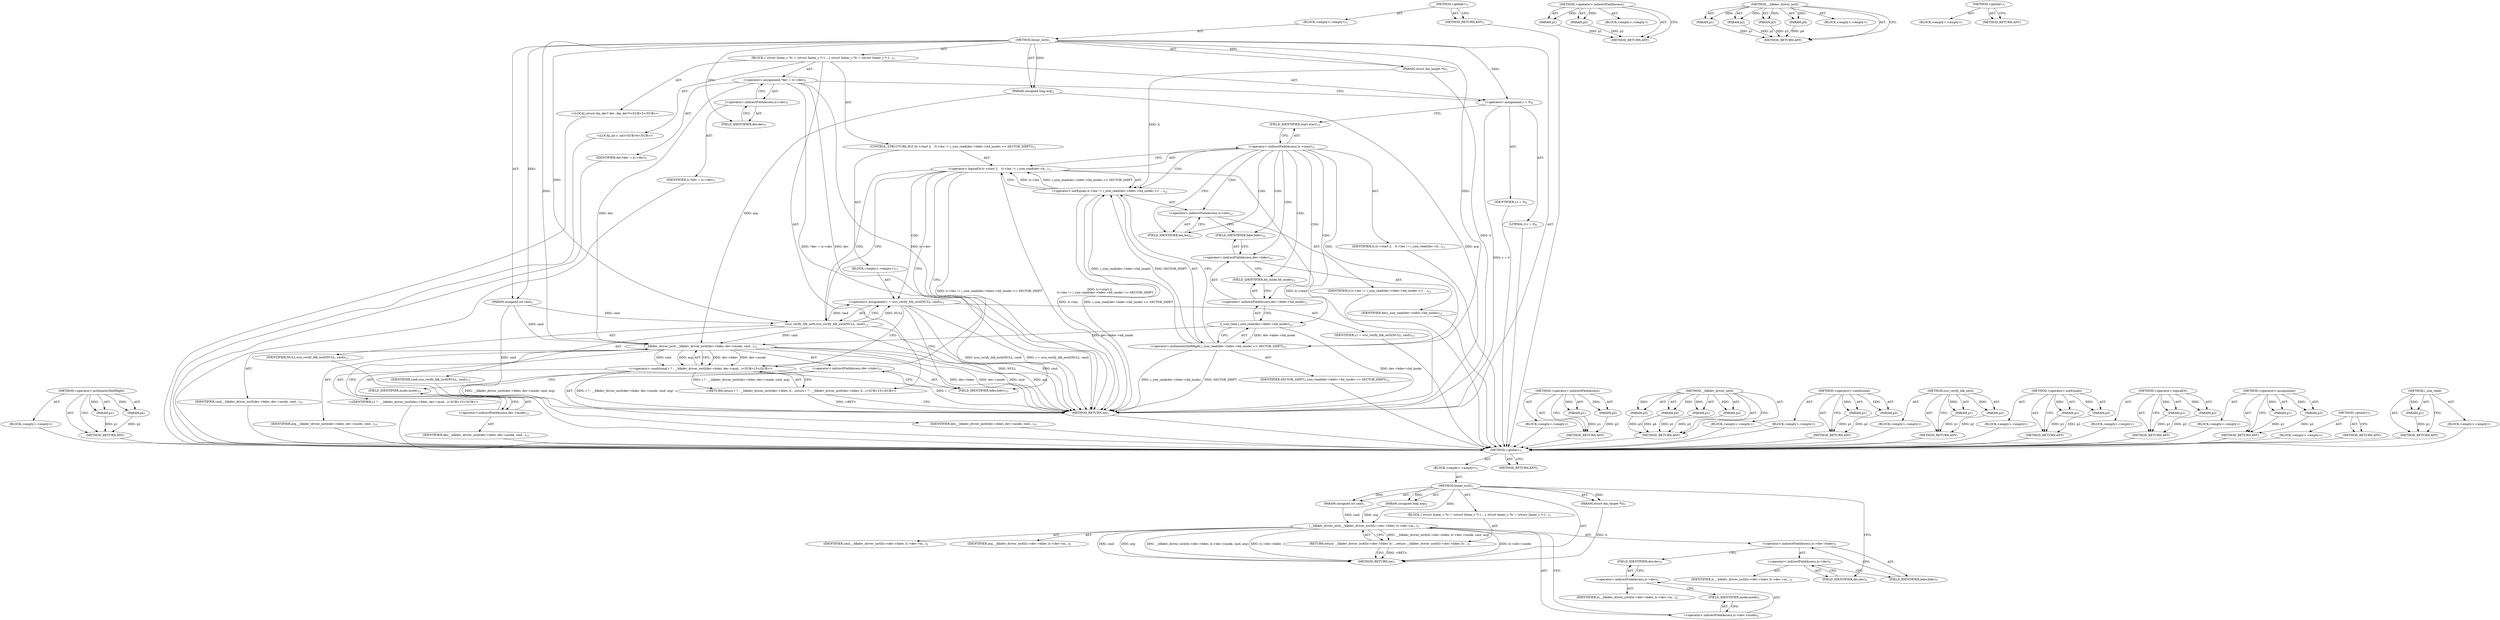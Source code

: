 digraph "i_size_read" {
vulnerable_6 [label=<(METHOD,&lt;global&gt;)<SUB>1</SUB>>];
vulnerable_7 [label=<(BLOCK,&lt;empty&gt;,&lt;empty&gt;)<SUB>1</SUB>>];
vulnerable_8 [label=<(METHOD,linear_ioctl)<SUB>1</SUB>>];
vulnerable_9 [label=<(PARAM,struct dm_target *ti)<SUB>1</SUB>>];
vulnerable_10 [label=<(PARAM,unsigned int cmd)<SUB>1</SUB>>];
vulnerable_11 [label=<(PARAM,unsigned long arg)<SUB>2</SUB>>];
vulnerable_12 [label=<(BLOCK,{
 	struct linear_c *lc = (struct linear_c *) t...,{
 	struct linear_c *lc = (struct linear_c *) t...)<SUB>3</SUB>>];
vulnerable_13 [label=<(RETURN,return __blkdev_driver_ioctl(lc-&gt;dev-&gt;bdev, lc-...,return __blkdev_driver_ioctl(lc-&gt;dev-&gt;bdev, lc-...)<SUB>5</SUB>>];
vulnerable_14 [label=<(__blkdev_driver_ioctl,__blkdev_driver_ioctl(lc-&gt;dev-&gt;bdev, lc-&gt;dev-&gt;m...)<SUB>5</SUB>>];
vulnerable_15 [label=<(&lt;operator&gt;.indirectFieldAccess,lc-&gt;dev-&gt;bdev)<SUB>5</SUB>>];
vulnerable_16 [label=<(&lt;operator&gt;.indirectFieldAccess,lc-&gt;dev)<SUB>5</SUB>>];
vulnerable_17 [label=<(IDENTIFIER,lc,__blkdev_driver_ioctl(lc-&gt;dev-&gt;bdev, lc-&gt;dev-&gt;m...)<SUB>5</SUB>>];
vulnerable_18 [label=<(FIELD_IDENTIFIER,dev,dev)<SUB>5</SUB>>];
vulnerable_19 [label=<(FIELD_IDENTIFIER,bdev,bdev)<SUB>5</SUB>>];
vulnerable_20 [label=<(&lt;operator&gt;.indirectFieldAccess,lc-&gt;dev-&gt;mode)<SUB>5</SUB>>];
vulnerable_21 [label=<(&lt;operator&gt;.indirectFieldAccess,lc-&gt;dev)<SUB>5</SUB>>];
vulnerable_22 [label=<(IDENTIFIER,lc,__blkdev_driver_ioctl(lc-&gt;dev-&gt;bdev, lc-&gt;dev-&gt;m...)<SUB>5</SUB>>];
vulnerable_23 [label=<(FIELD_IDENTIFIER,dev,dev)<SUB>5</SUB>>];
vulnerable_24 [label=<(FIELD_IDENTIFIER,mode,mode)<SUB>5</SUB>>];
vulnerable_25 [label=<(IDENTIFIER,cmd,__blkdev_driver_ioctl(lc-&gt;dev-&gt;bdev, lc-&gt;dev-&gt;m...)<SUB>5</SUB>>];
vulnerable_26 [label=<(IDENTIFIER,arg,__blkdev_driver_ioctl(lc-&gt;dev-&gt;bdev, lc-&gt;dev-&gt;m...)<SUB>5</SUB>>];
vulnerable_27 [label=<(METHOD_RETURN,int)<SUB>1</SUB>>];
vulnerable_29 [label=<(METHOD_RETURN,ANY)<SUB>1</SUB>>];
vulnerable_57 [label=<(METHOD,&lt;operator&gt;.indirectFieldAccess)>];
vulnerable_58 [label=<(PARAM,p1)>];
vulnerable_59 [label=<(PARAM,p2)>];
vulnerable_60 [label=<(BLOCK,&lt;empty&gt;,&lt;empty&gt;)>];
vulnerable_61 [label=<(METHOD_RETURN,ANY)>];
vulnerable_50 [label=<(METHOD,__blkdev_driver_ioctl)>];
vulnerable_51 [label=<(PARAM,p1)>];
vulnerable_52 [label=<(PARAM,p2)>];
vulnerable_53 [label=<(PARAM,p3)>];
vulnerable_54 [label=<(PARAM,p4)>];
vulnerable_55 [label=<(BLOCK,&lt;empty&gt;,&lt;empty&gt;)>];
vulnerable_56 [label=<(METHOD_RETURN,ANY)>];
vulnerable_44 [label=<(METHOD,&lt;global&gt;)<SUB>1</SUB>>];
vulnerable_45 [label=<(BLOCK,&lt;empty&gt;,&lt;empty&gt;)>];
vulnerable_46 [label=<(METHOD_RETURN,ANY)>];
fixed_103 [label=<(METHOD,&lt;operator&gt;.arithmeticShiftRight)>];
fixed_104 [label=<(PARAM,p1)>];
fixed_105 [label=<(PARAM,p2)>];
fixed_106 [label=<(BLOCK,&lt;empty&gt;,&lt;empty&gt;)>];
fixed_107 [label=<(METHOD_RETURN,ANY)>];
fixed_6 [label=<(METHOD,&lt;global&gt;)<SUB>1</SUB>>];
fixed_7 [label=<(BLOCK,&lt;empty&gt;,&lt;empty&gt;)<SUB>1</SUB>>];
fixed_8 [label=<(METHOD,linear_ioctl)<SUB>1</SUB>>];
fixed_9 [label=<(PARAM,struct dm_target *ti)<SUB>1</SUB>>];
fixed_10 [label=<(PARAM,unsigned int cmd)<SUB>1</SUB>>];
fixed_11 [label=<(PARAM,unsigned long arg)<SUB>2</SUB>>];
fixed_12 [label=<(BLOCK,{
 	struct linear_c *lc = (struct linear_c *) t...,{
 	struct linear_c *lc = (struct linear_c *) t...)<SUB>3</SUB>>];
fixed_13 [label="<(LOCAL,struct dm_dev* dev: dm_dev*)<SUB>5</SUB>>"];
fixed_14 [label=<(&lt;operator&gt;.assignment,*dev = lc-&gt;dev)<SUB>5</SUB>>];
fixed_15 [label=<(IDENTIFIER,dev,*dev = lc-&gt;dev)<SUB>5</SUB>>];
fixed_16 [label=<(&lt;operator&gt;.indirectFieldAccess,lc-&gt;dev)<SUB>5</SUB>>];
fixed_17 [label=<(IDENTIFIER,lc,*dev = lc-&gt;dev)<SUB>5</SUB>>];
fixed_18 [label=<(FIELD_IDENTIFIER,dev,dev)<SUB>5</SUB>>];
fixed_19 [label="<(LOCAL,int r: int)<SUB>6</SUB>>"];
fixed_20 [label=<(&lt;operator&gt;.assignment,r = 0)<SUB>6</SUB>>];
fixed_21 [label=<(IDENTIFIER,r,r = 0)<SUB>6</SUB>>];
fixed_22 [label=<(LITERAL,0,r = 0)<SUB>6</SUB>>];
fixed_23 [label=<(CONTROL_STRUCTURE,IF,if (lc-&gt;start ||
	    ti-&gt;len != i_size_read(dev-&gt;bdev-&gt;bd_inode) &gt;&gt; SECTOR_SHIFT))<SUB>11</SUB>>];
fixed_24 [label=<(&lt;operator&gt;.logicalOr,lc-&gt;start ||
	    ti-&gt;len != i_size_read(dev-&gt;b...)<SUB>11</SUB>>];
fixed_25 [label=<(&lt;operator&gt;.indirectFieldAccess,lc-&gt;start)<SUB>11</SUB>>];
fixed_26 [label=<(IDENTIFIER,lc,lc-&gt;start ||
	    ti-&gt;len != i_size_read(dev-&gt;b...)<SUB>11</SUB>>];
fixed_27 [label=<(FIELD_IDENTIFIER,start,start)<SUB>11</SUB>>];
fixed_28 [label=<(&lt;operator&gt;.notEquals,ti-&gt;len != i_size_read(dev-&gt;bdev-&gt;bd_inode) &gt;&gt; ...)<SUB>12</SUB>>];
fixed_29 [label=<(&lt;operator&gt;.indirectFieldAccess,ti-&gt;len)<SUB>12</SUB>>];
fixed_30 [label=<(IDENTIFIER,ti,ti-&gt;len != i_size_read(dev-&gt;bdev-&gt;bd_inode) &gt;&gt; ...)<SUB>12</SUB>>];
fixed_31 [label=<(FIELD_IDENTIFIER,len,len)<SUB>12</SUB>>];
fixed_32 [label=<(&lt;operator&gt;.arithmeticShiftRight,i_size_read(dev-&gt;bdev-&gt;bd_inode) &gt;&gt; SECTOR_SHIFT)<SUB>12</SUB>>];
fixed_33 [label=<(i_size_read,i_size_read(dev-&gt;bdev-&gt;bd_inode))<SUB>12</SUB>>];
fixed_34 [label=<(&lt;operator&gt;.indirectFieldAccess,dev-&gt;bdev-&gt;bd_inode)<SUB>12</SUB>>];
fixed_35 [label=<(&lt;operator&gt;.indirectFieldAccess,dev-&gt;bdev)<SUB>12</SUB>>];
fixed_36 [label=<(IDENTIFIER,dev,i_size_read(dev-&gt;bdev-&gt;bd_inode))<SUB>12</SUB>>];
fixed_37 [label=<(FIELD_IDENTIFIER,bdev,bdev)<SUB>12</SUB>>];
fixed_38 [label=<(FIELD_IDENTIFIER,bd_inode,bd_inode)<SUB>12</SUB>>];
fixed_39 [label=<(IDENTIFIER,SECTOR_SHIFT,i_size_read(dev-&gt;bdev-&gt;bd_inode) &gt;&gt; SECTOR_SHIFT)<SUB>12</SUB>>];
fixed_40 [label=<(BLOCK,&lt;empty&gt;,&lt;empty&gt;)<SUB>13</SUB>>];
fixed_41 [label=<(&lt;operator&gt;.assignment,r = scsi_verify_blk_ioctl(NULL, cmd))<SUB>13</SUB>>];
fixed_42 [label=<(IDENTIFIER,r,r = scsi_verify_blk_ioctl(NULL, cmd))<SUB>13</SUB>>];
fixed_43 [label=<(scsi_verify_blk_ioctl,scsi_verify_blk_ioctl(NULL, cmd))<SUB>13</SUB>>];
fixed_44 [label=<(IDENTIFIER,NULL,scsi_verify_blk_ioctl(NULL, cmd))<SUB>13</SUB>>];
fixed_45 [label=<(IDENTIFIER,cmd,scsi_verify_blk_ioctl(NULL, cmd))<SUB>13</SUB>>];
fixed_46 [label="<(RETURN,return r ? : __blkdev_driver_ioctl(dev-&gt;bdev, d...,return r ? : __blkdev_driver_ioctl(dev-&gt;bdev, d...)<SUB>15</SUB>>"];
fixed_47 [label="<(&lt;operator&gt;.conditional,r ? : __blkdev_driver_ioctl(dev-&gt;bdev, dev-&gt;mod...)<SUB>15</SUB>>"];
fixed_48 [label="<(IDENTIFIER,r,r ? : __blkdev_driver_ioctl(dev-&gt;bdev, dev-&gt;mod...)<SUB>15</SUB>>"];
fixed_49 [label=<(__blkdev_driver_ioctl,__blkdev_driver_ioctl(dev-&gt;bdev, dev-&gt;mode, cmd...)<SUB>15</SUB>>];
fixed_50 [label=<(&lt;operator&gt;.indirectFieldAccess,dev-&gt;bdev)<SUB>15</SUB>>];
fixed_51 [label=<(IDENTIFIER,dev,__blkdev_driver_ioctl(dev-&gt;bdev, dev-&gt;mode, cmd...)<SUB>15</SUB>>];
fixed_52 [label=<(FIELD_IDENTIFIER,bdev,bdev)<SUB>15</SUB>>];
fixed_53 [label=<(&lt;operator&gt;.indirectFieldAccess,dev-&gt;mode)<SUB>15</SUB>>];
fixed_54 [label=<(IDENTIFIER,dev,__blkdev_driver_ioctl(dev-&gt;bdev, dev-&gt;mode, cmd...)<SUB>15</SUB>>];
fixed_55 [label=<(FIELD_IDENTIFIER,mode,mode)<SUB>15</SUB>>];
fixed_56 [label=<(IDENTIFIER,cmd,__blkdev_driver_ioctl(dev-&gt;bdev, dev-&gt;mode, cmd...)<SUB>15</SUB>>];
fixed_57 [label=<(IDENTIFIER,arg,__blkdev_driver_ioctl(dev-&gt;bdev, dev-&gt;mode, cmd...)<SUB>15</SUB>>];
fixed_58 [label=<(METHOD_RETURN,int)<SUB>1</SUB>>];
fixed_60 [label=<(METHOD_RETURN,ANY)<SUB>1</SUB>>];
fixed_88 [label=<(METHOD,&lt;operator&gt;.indirectFieldAccess)>];
fixed_89 [label=<(PARAM,p1)>];
fixed_90 [label=<(PARAM,p2)>];
fixed_91 [label=<(BLOCK,&lt;empty&gt;,&lt;empty&gt;)>];
fixed_92 [label=<(METHOD_RETURN,ANY)>];
fixed_122 [label=<(METHOD,__blkdev_driver_ioctl)>];
fixed_123 [label=<(PARAM,p1)>];
fixed_124 [label=<(PARAM,p2)>];
fixed_125 [label=<(PARAM,p3)>];
fixed_126 [label=<(PARAM,p4)>];
fixed_127 [label=<(BLOCK,&lt;empty&gt;,&lt;empty&gt;)>];
fixed_128 [label=<(METHOD_RETURN,ANY)>];
fixed_117 [label=<(METHOD,&lt;operator&gt;.conditional)>];
fixed_118 [label=<(PARAM,p1)>];
fixed_119 [label=<(PARAM,p2)>];
fixed_120 [label=<(BLOCK,&lt;empty&gt;,&lt;empty&gt;)>];
fixed_121 [label=<(METHOD_RETURN,ANY)>];
fixed_112 [label=<(METHOD,scsi_verify_blk_ioctl)>];
fixed_113 [label=<(PARAM,p1)>];
fixed_114 [label=<(PARAM,p2)>];
fixed_115 [label=<(BLOCK,&lt;empty&gt;,&lt;empty&gt;)>];
fixed_116 [label=<(METHOD_RETURN,ANY)>];
fixed_98 [label=<(METHOD,&lt;operator&gt;.notEquals)>];
fixed_99 [label=<(PARAM,p1)>];
fixed_100 [label=<(PARAM,p2)>];
fixed_101 [label=<(BLOCK,&lt;empty&gt;,&lt;empty&gt;)>];
fixed_102 [label=<(METHOD_RETURN,ANY)>];
fixed_93 [label=<(METHOD,&lt;operator&gt;.logicalOr)>];
fixed_94 [label=<(PARAM,p1)>];
fixed_95 [label=<(PARAM,p2)>];
fixed_96 [label=<(BLOCK,&lt;empty&gt;,&lt;empty&gt;)>];
fixed_97 [label=<(METHOD_RETURN,ANY)>];
fixed_83 [label=<(METHOD,&lt;operator&gt;.assignment)>];
fixed_84 [label=<(PARAM,p1)>];
fixed_85 [label=<(PARAM,p2)>];
fixed_86 [label=<(BLOCK,&lt;empty&gt;,&lt;empty&gt;)>];
fixed_87 [label=<(METHOD_RETURN,ANY)>];
fixed_77 [label=<(METHOD,&lt;global&gt;)<SUB>1</SUB>>];
fixed_78 [label=<(BLOCK,&lt;empty&gt;,&lt;empty&gt;)>];
fixed_79 [label=<(METHOD_RETURN,ANY)>];
fixed_108 [label=<(METHOD,i_size_read)>];
fixed_109 [label=<(PARAM,p1)>];
fixed_110 [label=<(BLOCK,&lt;empty&gt;,&lt;empty&gt;)>];
fixed_111 [label=<(METHOD_RETURN,ANY)>];
vulnerable_6 -> vulnerable_7  [key=0, label="AST: "];
vulnerable_6 -> vulnerable_29  [key=0, label="AST: "];
vulnerable_6 -> vulnerable_29  [key=1, label="CFG: "];
vulnerable_7 -> vulnerable_8  [key=0, label="AST: "];
vulnerable_8 -> vulnerable_9  [key=0, label="AST: "];
vulnerable_8 -> vulnerable_9  [key=1, label="DDG: "];
vulnerable_8 -> vulnerable_10  [key=0, label="AST: "];
vulnerable_8 -> vulnerable_10  [key=1, label="DDG: "];
vulnerable_8 -> vulnerable_11  [key=0, label="AST: "];
vulnerable_8 -> vulnerable_11  [key=1, label="DDG: "];
vulnerable_8 -> vulnerable_12  [key=0, label="AST: "];
vulnerable_8 -> vulnerable_27  [key=0, label="AST: "];
vulnerable_8 -> vulnerable_18  [key=0, label="CFG: "];
vulnerable_8 -> vulnerable_14  [key=0, label="DDG: "];
vulnerable_9 -> vulnerable_27  [key=0, label="DDG: ti"];
vulnerable_10 -> vulnerable_14  [key=0, label="DDG: cmd"];
vulnerable_11 -> vulnerable_14  [key=0, label="DDG: arg"];
vulnerable_12 -> vulnerable_13  [key=0, label="AST: "];
vulnerable_13 -> vulnerable_14  [key=0, label="AST: "];
vulnerable_13 -> vulnerable_27  [key=0, label="CFG: "];
vulnerable_13 -> vulnerable_27  [key=1, label="DDG: &lt;RET&gt;"];
vulnerable_14 -> vulnerable_15  [key=0, label="AST: "];
vulnerable_14 -> vulnerable_20  [key=0, label="AST: "];
vulnerable_14 -> vulnerable_25  [key=0, label="AST: "];
vulnerable_14 -> vulnerable_26  [key=0, label="AST: "];
vulnerable_14 -> vulnerable_13  [key=0, label="CFG: "];
vulnerable_14 -> vulnerable_13  [key=1, label="DDG: __blkdev_driver_ioctl(lc-&gt;dev-&gt;bdev, lc-&gt;dev-&gt;mode, cmd, arg)"];
vulnerable_14 -> vulnerable_27  [key=0, label="DDG: lc-&gt;dev-&gt;bdev"];
vulnerable_14 -> vulnerable_27  [key=1, label="DDG: lc-&gt;dev-&gt;mode"];
vulnerable_14 -> vulnerable_27  [key=2, label="DDG: cmd"];
vulnerable_14 -> vulnerable_27  [key=3, label="DDG: arg"];
vulnerable_14 -> vulnerable_27  [key=4, label="DDG: __blkdev_driver_ioctl(lc-&gt;dev-&gt;bdev, lc-&gt;dev-&gt;mode, cmd, arg)"];
vulnerable_15 -> vulnerable_16  [key=0, label="AST: "];
vulnerable_15 -> vulnerable_19  [key=0, label="AST: "];
vulnerable_15 -> vulnerable_23  [key=0, label="CFG: "];
vulnerable_16 -> vulnerable_17  [key=0, label="AST: "];
vulnerable_16 -> vulnerable_18  [key=0, label="AST: "];
vulnerable_16 -> vulnerable_19  [key=0, label="CFG: "];
vulnerable_18 -> vulnerable_16  [key=0, label="CFG: "];
vulnerable_19 -> vulnerable_15  [key=0, label="CFG: "];
vulnerable_20 -> vulnerable_21  [key=0, label="AST: "];
vulnerable_20 -> vulnerable_24  [key=0, label="AST: "];
vulnerable_20 -> vulnerable_14  [key=0, label="CFG: "];
vulnerable_21 -> vulnerable_22  [key=0, label="AST: "];
vulnerable_21 -> vulnerable_23  [key=0, label="AST: "];
vulnerable_21 -> vulnerable_24  [key=0, label="CFG: "];
vulnerable_23 -> vulnerable_21  [key=0, label="CFG: "];
vulnerable_24 -> vulnerable_20  [key=0, label="CFG: "];
vulnerable_57 -> vulnerable_58  [key=0, label="AST: "];
vulnerable_57 -> vulnerable_58  [key=1, label="DDG: "];
vulnerable_57 -> vulnerable_60  [key=0, label="AST: "];
vulnerable_57 -> vulnerable_59  [key=0, label="AST: "];
vulnerable_57 -> vulnerable_59  [key=1, label="DDG: "];
vulnerable_57 -> vulnerable_61  [key=0, label="AST: "];
vulnerable_57 -> vulnerable_61  [key=1, label="CFG: "];
vulnerable_58 -> vulnerable_61  [key=0, label="DDG: p1"];
vulnerable_59 -> vulnerable_61  [key=0, label="DDG: p2"];
vulnerable_50 -> vulnerable_51  [key=0, label="AST: "];
vulnerable_50 -> vulnerable_51  [key=1, label="DDG: "];
vulnerable_50 -> vulnerable_55  [key=0, label="AST: "];
vulnerable_50 -> vulnerable_52  [key=0, label="AST: "];
vulnerable_50 -> vulnerable_52  [key=1, label="DDG: "];
vulnerable_50 -> vulnerable_56  [key=0, label="AST: "];
vulnerable_50 -> vulnerable_56  [key=1, label="CFG: "];
vulnerable_50 -> vulnerable_53  [key=0, label="AST: "];
vulnerable_50 -> vulnerable_53  [key=1, label="DDG: "];
vulnerable_50 -> vulnerable_54  [key=0, label="AST: "];
vulnerable_50 -> vulnerable_54  [key=1, label="DDG: "];
vulnerable_51 -> vulnerable_56  [key=0, label="DDG: p1"];
vulnerable_52 -> vulnerable_56  [key=0, label="DDG: p2"];
vulnerable_53 -> vulnerable_56  [key=0, label="DDG: p3"];
vulnerable_54 -> vulnerable_56  [key=0, label="DDG: p4"];
vulnerable_44 -> vulnerable_45  [key=0, label="AST: "];
vulnerable_44 -> vulnerable_46  [key=0, label="AST: "];
vulnerable_44 -> vulnerable_46  [key=1, label="CFG: "];
fixed_103 -> fixed_104  [key=0, label="AST: "];
fixed_103 -> fixed_104  [key=1, label="DDG: "];
fixed_103 -> fixed_106  [key=0, label="AST: "];
fixed_103 -> fixed_105  [key=0, label="AST: "];
fixed_103 -> fixed_105  [key=1, label="DDG: "];
fixed_103 -> fixed_107  [key=0, label="AST: "];
fixed_103 -> fixed_107  [key=1, label="CFG: "];
fixed_104 -> fixed_107  [key=0, label="DDG: p1"];
fixed_105 -> fixed_107  [key=0, label="DDG: p2"];
fixed_106 -> vulnerable_6  [key=0];
fixed_107 -> vulnerable_6  [key=0];
fixed_6 -> fixed_7  [key=0, label="AST: "];
fixed_6 -> fixed_60  [key=0, label="AST: "];
fixed_6 -> fixed_60  [key=1, label="CFG: "];
fixed_7 -> fixed_8  [key=0, label="AST: "];
fixed_8 -> fixed_9  [key=0, label="AST: "];
fixed_8 -> fixed_9  [key=1, label="DDG: "];
fixed_8 -> fixed_10  [key=0, label="AST: "];
fixed_8 -> fixed_10  [key=1, label="DDG: "];
fixed_8 -> fixed_11  [key=0, label="AST: "];
fixed_8 -> fixed_11  [key=1, label="DDG: "];
fixed_8 -> fixed_12  [key=0, label="AST: "];
fixed_8 -> fixed_58  [key=0, label="AST: "];
fixed_8 -> fixed_18  [key=0, label="CFG: "];
fixed_8 -> fixed_20  [key=0, label="DDG: "];
fixed_8 -> fixed_49  [key=0, label="DDG: "];
fixed_8 -> fixed_32  [key=0, label="DDG: "];
fixed_8 -> fixed_43  [key=0, label="DDG: "];
fixed_9 -> fixed_58  [key=0, label="DDG: ti"];
fixed_9 -> fixed_28  [key=0, label="DDG: ti"];
fixed_10 -> fixed_58  [key=0, label="DDG: cmd"];
fixed_10 -> fixed_49  [key=0, label="DDG: cmd"];
fixed_10 -> fixed_43  [key=0, label="DDG: cmd"];
fixed_11 -> fixed_58  [key=0, label="DDG: arg"];
fixed_11 -> fixed_49  [key=0, label="DDG: arg"];
fixed_12 -> fixed_13  [key=0, label="AST: "];
fixed_12 -> fixed_14  [key=0, label="AST: "];
fixed_12 -> fixed_19  [key=0, label="AST: "];
fixed_12 -> fixed_20  [key=0, label="AST: "];
fixed_12 -> fixed_23  [key=0, label="AST: "];
fixed_12 -> fixed_46  [key=0, label="AST: "];
fixed_13 -> vulnerable_6  [key=0];
fixed_14 -> fixed_15  [key=0, label="AST: "];
fixed_14 -> fixed_16  [key=0, label="AST: "];
fixed_14 -> fixed_20  [key=0, label="CFG: "];
fixed_14 -> fixed_58  [key=0, label="DDG: dev"];
fixed_14 -> fixed_58  [key=1, label="DDG: lc-&gt;dev"];
fixed_14 -> fixed_58  [key=2, label="DDG: *dev = lc-&gt;dev"];
fixed_14 -> fixed_49  [key=0, label="DDG: dev"];
fixed_15 -> vulnerable_6  [key=0];
fixed_16 -> fixed_17  [key=0, label="AST: "];
fixed_16 -> fixed_18  [key=0, label="AST: "];
fixed_16 -> fixed_14  [key=0, label="CFG: "];
fixed_17 -> vulnerable_6  [key=0];
fixed_18 -> fixed_16  [key=0, label="CFG: "];
fixed_19 -> vulnerable_6  [key=0];
fixed_20 -> fixed_21  [key=0, label="AST: "];
fixed_20 -> fixed_22  [key=0, label="AST: "];
fixed_20 -> fixed_27  [key=0, label="CFG: "];
fixed_20 -> fixed_58  [key=0, label="DDG: r = 0"];
fixed_21 -> vulnerable_6  [key=0];
fixed_22 -> vulnerable_6  [key=0];
fixed_23 -> fixed_24  [key=0, label="AST: "];
fixed_23 -> fixed_40  [key=0, label="AST: "];
fixed_24 -> fixed_25  [key=0, label="AST: "];
fixed_24 -> fixed_28  [key=0, label="AST: "];
fixed_24 -> fixed_43  [key=0, label="CFG: "];
fixed_24 -> fixed_43  [key=1, label="CDG: "];
fixed_24 -> fixed_47  [key=0, label="CFG: "];
fixed_24 -> fixed_52  [key=0, label="CFG: "];
fixed_24 -> fixed_58  [key=0, label="DDG: lc-&gt;start"];
fixed_24 -> fixed_58  [key=1, label="DDG: ti-&gt;len != i_size_read(dev-&gt;bdev-&gt;bd_inode) &gt;&gt; SECTOR_SHIFT"];
fixed_24 -> fixed_58  [key=2, label="DDG: lc-&gt;start ||
	    ti-&gt;len != i_size_read(dev-&gt;bdev-&gt;bd_inode) &gt;&gt; SECTOR_SHIFT"];
fixed_24 -> fixed_41  [key=0, label="CDG: "];
fixed_25 -> fixed_26  [key=0, label="AST: "];
fixed_25 -> fixed_27  [key=0, label="AST: "];
fixed_25 -> fixed_24  [key=0, label="CFG: "];
fixed_25 -> fixed_31  [key=0, label="CFG: "];
fixed_25 -> fixed_31  [key=1, label="CDG: "];
fixed_25 -> fixed_34  [key=0, label="CDG: "];
fixed_25 -> fixed_32  [key=0, label="CDG: "];
fixed_25 -> fixed_33  [key=0, label="CDG: "];
fixed_25 -> fixed_28  [key=0, label="CDG: "];
fixed_25 -> fixed_37  [key=0, label="CDG: "];
fixed_25 -> fixed_38  [key=0, label="CDG: "];
fixed_25 -> fixed_29  [key=0, label="CDG: "];
fixed_25 -> fixed_35  [key=0, label="CDG: "];
fixed_26 -> vulnerable_6  [key=0];
fixed_27 -> fixed_25  [key=0, label="CFG: "];
fixed_28 -> fixed_29  [key=0, label="AST: "];
fixed_28 -> fixed_32  [key=0, label="AST: "];
fixed_28 -> fixed_24  [key=0, label="CFG: "];
fixed_28 -> fixed_24  [key=1, label="DDG: ti-&gt;len"];
fixed_28 -> fixed_24  [key=2, label="DDG: i_size_read(dev-&gt;bdev-&gt;bd_inode) &gt;&gt; SECTOR_SHIFT"];
fixed_28 -> fixed_58  [key=0, label="DDG: ti-&gt;len"];
fixed_28 -> fixed_58  [key=1, label="DDG: i_size_read(dev-&gt;bdev-&gt;bd_inode) &gt;&gt; SECTOR_SHIFT"];
fixed_29 -> fixed_30  [key=0, label="AST: "];
fixed_29 -> fixed_31  [key=0, label="AST: "];
fixed_29 -> fixed_37  [key=0, label="CFG: "];
fixed_30 -> vulnerable_6  [key=0];
fixed_31 -> fixed_29  [key=0, label="CFG: "];
fixed_32 -> fixed_33  [key=0, label="AST: "];
fixed_32 -> fixed_39  [key=0, label="AST: "];
fixed_32 -> fixed_28  [key=0, label="CFG: "];
fixed_32 -> fixed_28  [key=1, label="DDG: i_size_read(dev-&gt;bdev-&gt;bd_inode)"];
fixed_32 -> fixed_28  [key=2, label="DDG: SECTOR_SHIFT"];
fixed_32 -> fixed_58  [key=0, label="DDG: i_size_read(dev-&gt;bdev-&gt;bd_inode)"];
fixed_32 -> fixed_58  [key=1, label="DDG: SECTOR_SHIFT"];
fixed_33 -> fixed_34  [key=0, label="AST: "];
fixed_33 -> fixed_32  [key=0, label="CFG: "];
fixed_33 -> fixed_32  [key=1, label="DDG: dev-&gt;bdev-&gt;bd_inode"];
fixed_33 -> fixed_58  [key=0, label="DDG: dev-&gt;bdev-&gt;bd_inode"];
fixed_33 -> fixed_49  [key=0, label="DDG: dev-&gt;bdev-&gt;bd_inode"];
fixed_34 -> fixed_35  [key=0, label="AST: "];
fixed_34 -> fixed_38  [key=0, label="AST: "];
fixed_34 -> fixed_33  [key=0, label="CFG: "];
fixed_35 -> fixed_36  [key=0, label="AST: "];
fixed_35 -> fixed_37  [key=0, label="AST: "];
fixed_35 -> fixed_38  [key=0, label="CFG: "];
fixed_36 -> vulnerable_6  [key=0];
fixed_37 -> fixed_35  [key=0, label="CFG: "];
fixed_38 -> fixed_34  [key=0, label="CFG: "];
fixed_39 -> vulnerable_6  [key=0];
fixed_40 -> fixed_41  [key=0, label="AST: "];
fixed_41 -> fixed_42  [key=0, label="AST: "];
fixed_41 -> fixed_43  [key=0, label="AST: "];
fixed_41 -> fixed_47  [key=0, label="CFG: "];
fixed_41 -> fixed_52  [key=0, label="CFG: "];
fixed_41 -> fixed_58  [key=0, label="DDG: scsi_verify_blk_ioctl(NULL, cmd)"];
fixed_41 -> fixed_58  [key=1, label="DDG: r = scsi_verify_blk_ioctl(NULL, cmd)"];
fixed_42 -> vulnerable_6  [key=0];
fixed_43 -> fixed_44  [key=0, label="AST: "];
fixed_43 -> fixed_45  [key=0, label="AST: "];
fixed_43 -> fixed_41  [key=0, label="CFG: "];
fixed_43 -> fixed_41  [key=1, label="DDG: NULL"];
fixed_43 -> fixed_41  [key=2, label="DDG: cmd"];
fixed_43 -> fixed_58  [key=0, label="DDG: cmd"];
fixed_43 -> fixed_58  [key=1, label="DDG: NULL"];
fixed_43 -> fixed_49  [key=0, label="DDG: cmd"];
fixed_44 -> vulnerable_6  [key=0];
fixed_45 -> vulnerable_6  [key=0];
fixed_46 -> fixed_47  [key=0, label="AST: "];
fixed_46 -> fixed_58  [key=0, label="CFG: "];
fixed_46 -> fixed_58  [key=1, label="DDG: &lt;RET&gt;"];
fixed_47 -> fixed_48  [key=0, label="AST: "];
fixed_47 -> fixed_49  [key=0, label="AST: "];
fixed_47 -> fixed_46  [key=0, label="CFG: "];
fixed_47 -> fixed_46  [key=1, label="DDG: r ? : __blkdev_driver_ioctl(dev-&gt;bdev, dev-&gt;mode, cmd, arg)"];
fixed_47 -> fixed_58  [key=0, label="DDG: r"];
fixed_47 -> fixed_58  [key=1, label="DDG: __blkdev_driver_ioctl(dev-&gt;bdev, dev-&gt;mode, cmd, arg)"];
fixed_47 -> fixed_58  [key=2, label="DDG: r ? : __blkdev_driver_ioctl(dev-&gt;bdev, dev-&gt;mode, cmd, arg)"];
fixed_48 -> vulnerable_6  [key=0];
fixed_49 -> fixed_50  [key=0, label="AST: "];
fixed_49 -> fixed_53  [key=0, label="AST: "];
fixed_49 -> fixed_56  [key=0, label="AST: "];
fixed_49 -> fixed_57  [key=0, label="AST: "];
fixed_49 -> fixed_47  [key=0, label="CFG: "];
fixed_49 -> fixed_47  [key=1, label="DDG: dev-&gt;bdev"];
fixed_49 -> fixed_47  [key=2, label="DDG: dev-&gt;mode"];
fixed_49 -> fixed_47  [key=3, label="DDG: cmd"];
fixed_49 -> fixed_47  [key=4, label="DDG: arg"];
fixed_49 -> fixed_58  [key=0, label="DDG: dev-&gt;bdev"];
fixed_49 -> fixed_58  [key=1, label="DDG: dev-&gt;mode"];
fixed_49 -> fixed_58  [key=2, label="DDG: cmd"];
fixed_49 -> fixed_58  [key=3, label="DDG: arg"];
fixed_50 -> fixed_51  [key=0, label="AST: "];
fixed_50 -> fixed_52  [key=0, label="AST: "];
fixed_50 -> fixed_55  [key=0, label="CFG: "];
fixed_51 -> vulnerable_6  [key=0];
fixed_52 -> fixed_50  [key=0, label="CFG: "];
fixed_53 -> fixed_54  [key=0, label="AST: "];
fixed_53 -> fixed_55  [key=0, label="AST: "];
fixed_53 -> fixed_49  [key=0, label="CFG: "];
fixed_54 -> vulnerable_6  [key=0];
fixed_55 -> fixed_53  [key=0, label="CFG: "];
fixed_56 -> vulnerable_6  [key=0];
fixed_57 -> vulnerable_6  [key=0];
fixed_58 -> vulnerable_6  [key=0];
fixed_60 -> vulnerable_6  [key=0];
fixed_88 -> fixed_89  [key=0, label="AST: "];
fixed_88 -> fixed_89  [key=1, label="DDG: "];
fixed_88 -> fixed_91  [key=0, label="AST: "];
fixed_88 -> fixed_90  [key=0, label="AST: "];
fixed_88 -> fixed_90  [key=1, label="DDG: "];
fixed_88 -> fixed_92  [key=0, label="AST: "];
fixed_88 -> fixed_92  [key=1, label="CFG: "];
fixed_89 -> fixed_92  [key=0, label="DDG: p1"];
fixed_90 -> fixed_92  [key=0, label="DDG: p2"];
fixed_91 -> vulnerable_6  [key=0];
fixed_92 -> vulnerable_6  [key=0];
fixed_122 -> fixed_123  [key=0, label="AST: "];
fixed_122 -> fixed_123  [key=1, label="DDG: "];
fixed_122 -> fixed_127  [key=0, label="AST: "];
fixed_122 -> fixed_124  [key=0, label="AST: "];
fixed_122 -> fixed_124  [key=1, label="DDG: "];
fixed_122 -> fixed_128  [key=0, label="AST: "];
fixed_122 -> fixed_128  [key=1, label="CFG: "];
fixed_122 -> fixed_125  [key=0, label="AST: "];
fixed_122 -> fixed_125  [key=1, label="DDG: "];
fixed_122 -> fixed_126  [key=0, label="AST: "];
fixed_122 -> fixed_126  [key=1, label="DDG: "];
fixed_123 -> fixed_128  [key=0, label="DDG: p1"];
fixed_124 -> fixed_128  [key=0, label="DDG: p2"];
fixed_125 -> fixed_128  [key=0, label="DDG: p3"];
fixed_126 -> fixed_128  [key=0, label="DDG: p4"];
fixed_127 -> vulnerable_6  [key=0];
fixed_128 -> vulnerable_6  [key=0];
fixed_117 -> fixed_118  [key=0, label="AST: "];
fixed_117 -> fixed_118  [key=1, label="DDG: "];
fixed_117 -> fixed_120  [key=0, label="AST: "];
fixed_117 -> fixed_119  [key=0, label="AST: "];
fixed_117 -> fixed_119  [key=1, label="DDG: "];
fixed_117 -> fixed_121  [key=0, label="AST: "];
fixed_117 -> fixed_121  [key=1, label="CFG: "];
fixed_118 -> fixed_121  [key=0, label="DDG: p1"];
fixed_119 -> fixed_121  [key=0, label="DDG: p2"];
fixed_120 -> vulnerable_6  [key=0];
fixed_121 -> vulnerable_6  [key=0];
fixed_112 -> fixed_113  [key=0, label="AST: "];
fixed_112 -> fixed_113  [key=1, label="DDG: "];
fixed_112 -> fixed_115  [key=0, label="AST: "];
fixed_112 -> fixed_114  [key=0, label="AST: "];
fixed_112 -> fixed_114  [key=1, label="DDG: "];
fixed_112 -> fixed_116  [key=0, label="AST: "];
fixed_112 -> fixed_116  [key=1, label="CFG: "];
fixed_113 -> fixed_116  [key=0, label="DDG: p1"];
fixed_114 -> fixed_116  [key=0, label="DDG: p2"];
fixed_115 -> vulnerable_6  [key=0];
fixed_116 -> vulnerable_6  [key=0];
fixed_98 -> fixed_99  [key=0, label="AST: "];
fixed_98 -> fixed_99  [key=1, label="DDG: "];
fixed_98 -> fixed_101  [key=0, label="AST: "];
fixed_98 -> fixed_100  [key=0, label="AST: "];
fixed_98 -> fixed_100  [key=1, label="DDG: "];
fixed_98 -> fixed_102  [key=0, label="AST: "];
fixed_98 -> fixed_102  [key=1, label="CFG: "];
fixed_99 -> fixed_102  [key=0, label="DDG: p1"];
fixed_100 -> fixed_102  [key=0, label="DDG: p2"];
fixed_101 -> vulnerable_6  [key=0];
fixed_102 -> vulnerable_6  [key=0];
fixed_93 -> fixed_94  [key=0, label="AST: "];
fixed_93 -> fixed_94  [key=1, label="DDG: "];
fixed_93 -> fixed_96  [key=0, label="AST: "];
fixed_93 -> fixed_95  [key=0, label="AST: "];
fixed_93 -> fixed_95  [key=1, label="DDG: "];
fixed_93 -> fixed_97  [key=0, label="AST: "];
fixed_93 -> fixed_97  [key=1, label="CFG: "];
fixed_94 -> fixed_97  [key=0, label="DDG: p1"];
fixed_95 -> fixed_97  [key=0, label="DDG: p2"];
fixed_96 -> vulnerable_6  [key=0];
fixed_97 -> vulnerable_6  [key=0];
fixed_83 -> fixed_84  [key=0, label="AST: "];
fixed_83 -> fixed_84  [key=1, label="DDG: "];
fixed_83 -> fixed_86  [key=0, label="AST: "];
fixed_83 -> fixed_85  [key=0, label="AST: "];
fixed_83 -> fixed_85  [key=1, label="DDG: "];
fixed_83 -> fixed_87  [key=0, label="AST: "];
fixed_83 -> fixed_87  [key=1, label="CFG: "];
fixed_84 -> fixed_87  [key=0, label="DDG: p1"];
fixed_85 -> fixed_87  [key=0, label="DDG: p2"];
fixed_86 -> vulnerable_6  [key=0];
fixed_87 -> vulnerable_6  [key=0];
fixed_77 -> fixed_78  [key=0, label="AST: "];
fixed_77 -> fixed_79  [key=0, label="AST: "];
fixed_77 -> fixed_79  [key=1, label="CFG: "];
fixed_78 -> vulnerable_6  [key=0];
fixed_79 -> vulnerable_6  [key=0];
fixed_108 -> fixed_109  [key=0, label="AST: "];
fixed_108 -> fixed_109  [key=1, label="DDG: "];
fixed_108 -> fixed_110  [key=0, label="AST: "];
fixed_108 -> fixed_111  [key=0, label="AST: "];
fixed_108 -> fixed_111  [key=1, label="CFG: "];
fixed_109 -> fixed_111  [key=0, label="DDG: p1"];
fixed_110 -> vulnerable_6  [key=0];
fixed_111 -> vulnerable_6  [key=0];
}
